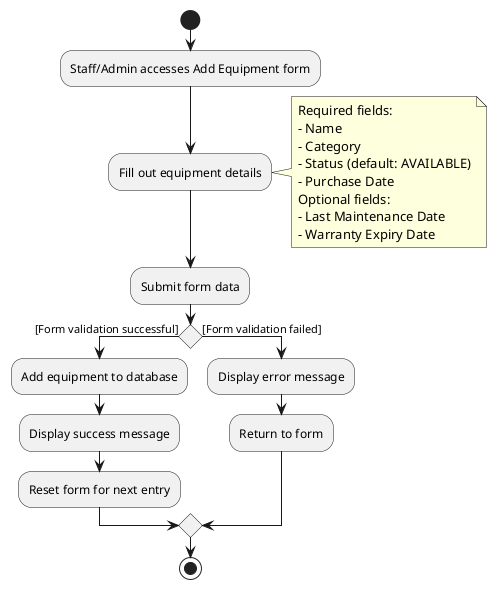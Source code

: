 @startuml Add Equipment Activity Diagram

start

:Staff/Admin accesses Add Equipment form;

:Fill out equipment details;
note right
  Required fields:
  - Name
  - Category
  - Status (default: AVAILABLE)
  - Purchase Date
  Optional fields:
  - Last Maintenance Date
  - Warranty Expiry Date
end note

:Submit form data;

if () then ([Form validation successful])
  :Add equipment to database;
  :Display success message;
  :Reset form for next entry;
else ([Form validation failed])
  :Display error message;
  :Return to form;
endif

stop

@enduml 